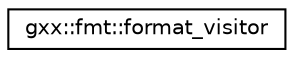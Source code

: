digraph "Graphical Class Hierarchy"
{
  edge [fontname="Helvetica",fontsize="10",labelfontname="Helvetica",labelfontsize="10"];
  node [fontname="Helvetica",fontsize="10",shape=record];
  rankdir="LR";
  Node1 [label="gxx::fmt::format_visitor",height=0.2,width=0.4,color="black", fillcolor="white", style="filled",URL="$structgxx_1_1fmt_1_1format__visitor.html"];
}
